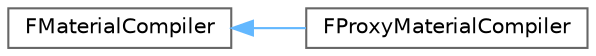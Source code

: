 digraph "Graphical Class Hierarchy"
{
 // INTERACTIVE_SVG=YES
 // LATEX_PDF_SIZE
  bgcolor="transparent";
  edge [fontname=Helvetica,fontsize=10,labelfontname=Helvetica,labelfontsize=10];
  node [fontname=Helvetica,fontsize=10,shape=box,height=0.2,width=0.4];
  rankdir="LR";
  Node0 [id="Node000000",label="FMaterialCompiler",height=0.2,width=0.4,color="grey40", fillcolor="white", style="filled",URL="$d6/dca/classFMaterialCompiler.html",tooltip="The interface used to translate material expressions into executable code."];
  Node0 -> Node1 [id="edge4351_Node000000_Node000001",dir="back",color="steelblue1",style="solid",tooltip=" "];
  Node1 [id="Node000001",label="FProxyMaterialCompiler",height=0.2,width=0.4,color="grey40", fillcolor="white", style="filled",URL="$dc/d28/classFProxyMaterialCompiler.html",tooltip="A proxy for the material compiler interface which by default passes all function calls unmodified."];
}
